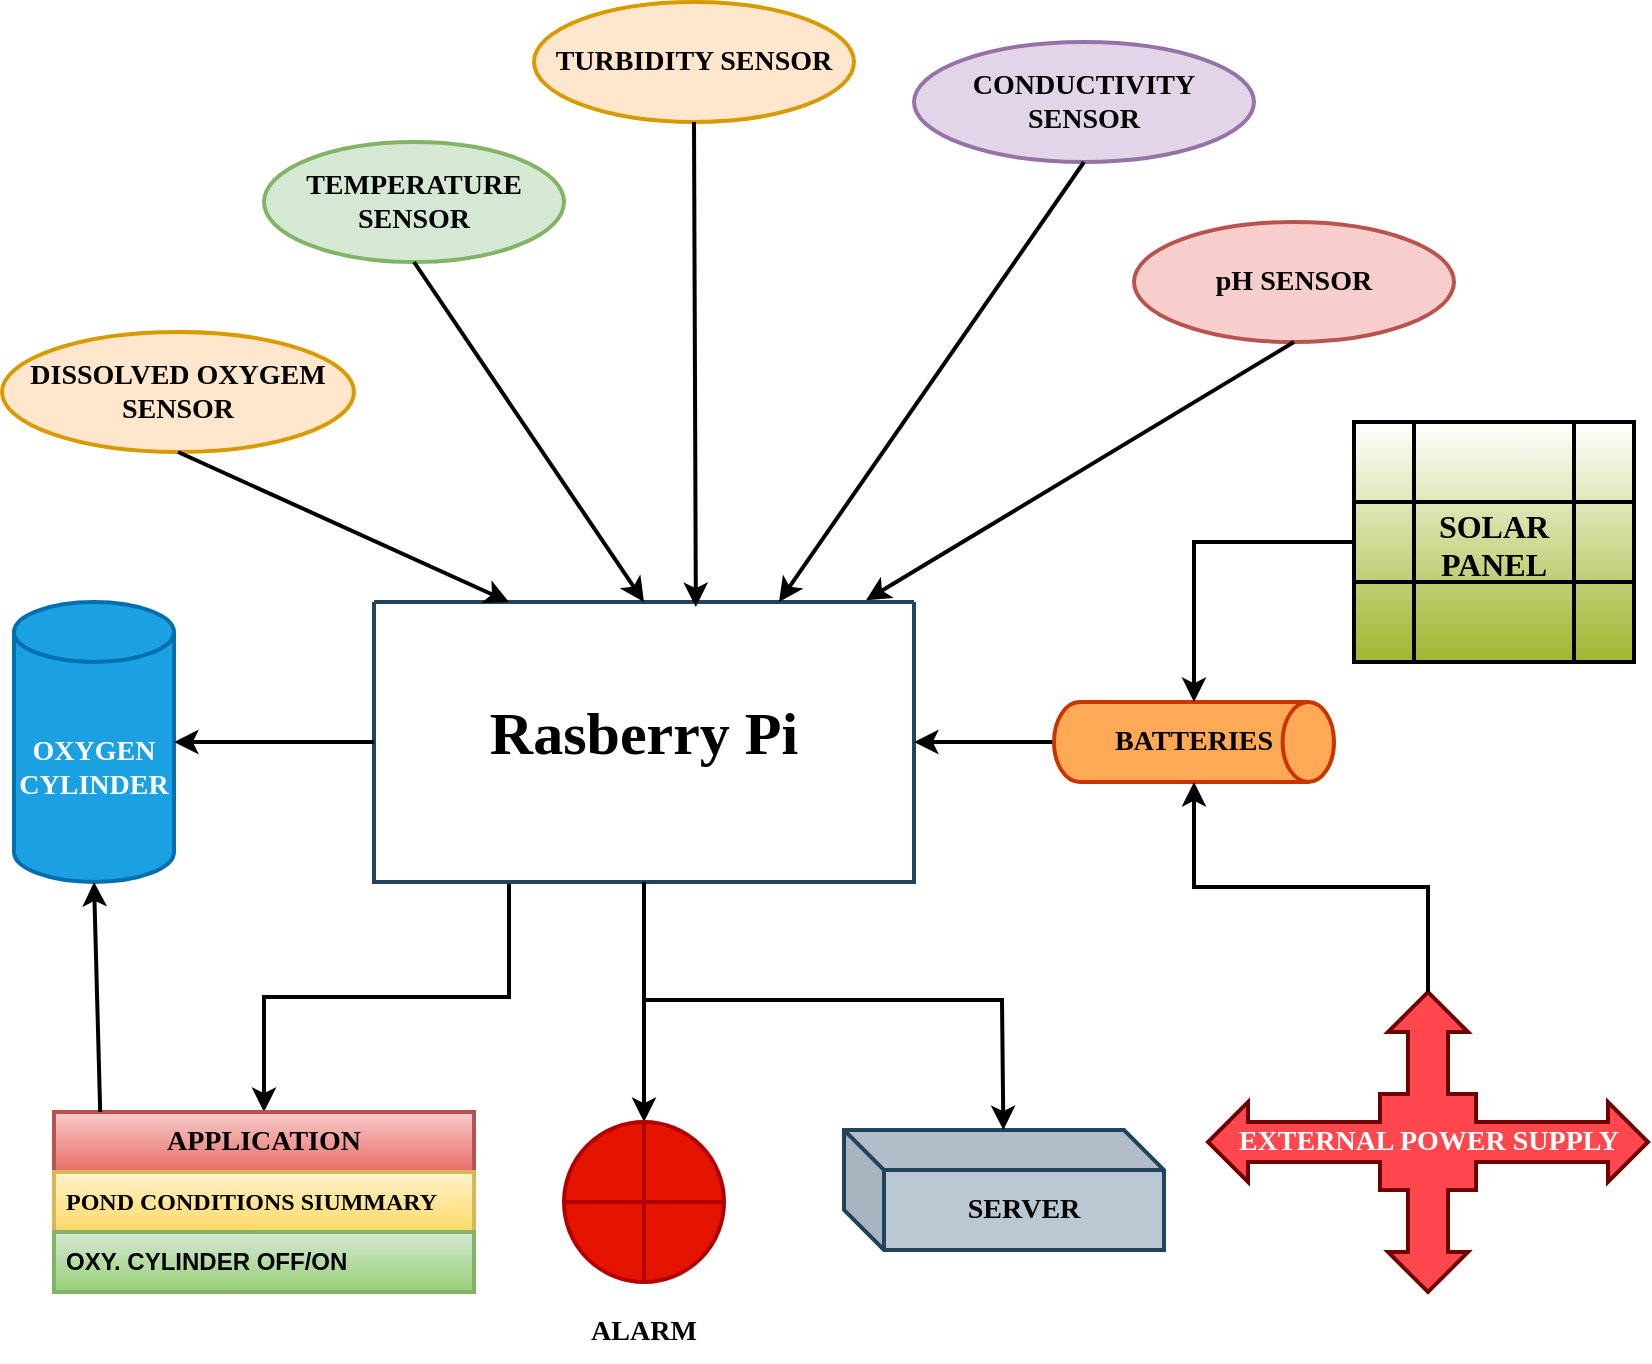 <mxfile version="24.2.5" type="github">
  <diagram name="Page-1" id="S0aJQYVcPxbasOS-IDLJ">
    <mxGraphModel dx="1000" dy="497" grid="0" gridSize="10" guides="1" tooltips="1" connect="1" arrows="1" fold="1" page="1" pageScale="1" pageWidth="850" pageHeight="1100" math="0" shadow="0">
      <root>
        <mxCell id="0" />
        <mxCell id="1" parent="0" />
        <mxCell id="ntfW1qbjTHWhpwdi0cqG-65" style="edgeStyle=orthogonalEdgeStyle;rounded=0;orthogonalLoop=1;jettySize=auto;html=1;strokeWidth=2;" parent="1" source="ntfW1qbjTHWhpwdi0cqG-1" target="ntfW1qbjTHWhpwdi0cqG-63" edge="1">
          <mxGeometry relative="1" as="geometry" />
        </mxCell>
        <mxCell id="ntfW1qbjTHWhpwdi0cqG-70" style="edgeStyle=orthogonalEdgeStyle;rounded=0;orthogonalLoop=1;jettySize=auto;html=1;exitX=0.25;exitY=1;exitDx=0;exitDy=0;strokeWidth=2;" parent="1" source="ntfW1qbjTHWhpwdi0cqG-1" target="ntfW1qbjTHWhpwdi0cqG-66" edge="1">
          <mxGeometry relative="1" as="geometry" />
        </mxCell>
        <mxCell id="ntfW1qbjTHWhpwdi0cqG-1" value="" style="swimlane;startSize=0;fillColor=#5599ce;strokeColor=#23445d;strokeWidth=2;" parent="1" vertex="1">
          <mxGeometry x="200" y="410" width="270" height="140" as="geometry" />
        </mxCell>
        <mxCell id="ntfW1qbjTHWhpwdi0cqG-36" value="&lt;font size=&quot;1&quot; face=&quot;Times New Roman&quot;&gt;&lt;b style=&quot;font-size: 30px;&quot;&gt;Rasberry Pi&lt;/b&gt;&lt;/font&gt;" style="text;html=1;align=center;verticalAlign=middle;whiteSpace=wrap;rounded=0;strokeWidth=2;" parent="ntfW1qbjTHWhpwdi0cqG-1" vertex="1">
          <mxGeometry x="35" y="50" width="200" height="30" as="geometry" />
        </mxCell>
        <mxCell id="ntfW1qbjTHWhpwdi0cqG-7" value="&lt;b&gt;&lt;font style=&quot;font-size: 14px;&quot; face=&quot;Times New Roman&quot;&gt;TEMPERATURE SENSOR&lt;/font&gt;&lt;/b&gt;" style="ellipse;whiteSpace=wrap;html=1;fillColor=#d5e8d4;strokeColor=#82b366;strokeWidth=2;" parent="1" vertex="1">
          <mxGeometry x="145" y="180" width="150" height="60" as="geometry" />
        </mxCell>
        <mxCell id="ntfW1qbjTHWhpwdi0cqG-8" value="&lt;b&gt;&lt;font style=&quot;font-size: 14px;&quot; face=&quot;Times New Roman&quot;&gt;TURBIDITY SENSOR&lt;/font&gt;&lt;/b&gt;" style="ellipse;whiteSpace=wrap;html=1;fillColor=#ffe6cc;strokeColor=#d79b00;strokeWidth=2;" parent="1" vertex="1">
          <mxGeometry x="280" y="110" width="160" height="60" as="geometry" />
        </mxCell>
        <mxCell id="ntfW1qbjTHWhpwdi0cqG-9" value="&lt;b&gt;&lt;font style=&quot;font-size: 14px;&quot; face=&quot;Times New Roman&quot;&gt;pH SENSOR&lt;/font&gt;&lt;/b&gt;" style="ellipse;whiteSpace=wrap;html=1;fillColor=#f8cecc;strokeColor=#b85450;strokeWidth=2;" parent="1" vertex="1">
          <mxGeometry x="580" y="220" width="160" height="60" as="geometry" />
        </mxCell>
        <mxCell id="ntfW1qbjTHWhpwdi0cqG-10" value="&lt;b&gt;&lt;font style=&quot;font-size: 14px;&quot; face=&quot;Times New Roman&quot;&gt;CONDUCTIVITY SENSOR&lt;/font&gt;&lt;/b&gt;" style="ellipse;whiteSpace=wrap;html=1;fillColor=#e1d5e7;strokeColor=#9673a6;strokeWidth=2;" parent="1" vertex="1">
          <mxGeometry x="470" y="130" width="170" height="60" as="geometry" />
        </mxCell>
        <mxCell id="ntfW1qbjTHWhpwdi0cqG-57" value="&lt;b&gt;&lt;font style=&quot;font-size: 14px;&quot; face=&quot;Times New Roman&quot;&gt;OXYGEN CYLINDER&lt;/font&gt;&lt;/b&gt;" style="shape=cylinder3;whiteSpace=wrap;html=1;boundedLbl=1;backgroundOutline=1;size=15;fillColor=#1ba1e2;fontColor=#ffffff;strokeColor=#006EAF;strokeWidth=2;" parent="1" vertex="1">
          <mxGeometry x="20" y="410" width="80" height="140" as="geometry" />
        </mxCell>
        <mxCell id="ntfW1qbjTHWhpwdi0cqG-58" style="edgeStyle=orthogonalEdgeStyle;rounded=0;orthogonalLoop=1;jettySize=auto;html=1;entryX=1;entryY=0.5;entryDx=0;entryDy=0;entryPerimeter=0;strokeWidth=2;" parent="1" source="ntfW1qbjTHWhpwdi0cqG-1" target="ntfW1qbjTHWhpwdi0cqG-57" edge="1">
          <mxGeometry relative="1" as="geometry" />
        </mxCell>
        <mxCell id="ntfW1qbjTHWhpwdi0cqG-59" value="&lt;b&gt;&lt;font face=&quot;Times New Roman&quot; style=&quot;font-size: 14px;&quot;&gt;SERVER&lt;/font&gt;&lt;/b&gt;" style="shape=cube;whiteSpace=wrap;html=1;boundedLbl=1;backgroundOutline=1;darkOpacity=0.05;darkOpacity2=0.1;fillColor=#bac8d3;strokeColor=#23445d;strokeWidth=2;" parent="1" vertex="1">
          <mxGeometry x="435" y="674" width="160" height="60" as="geometry" />
        </mxCell>
        <mxCell id="ntfW1qbjTHWhpwdi0cqG-63" value="" style="shape=orEllipse;perimeter=ellipsePerimeter;whiteSpace=wrap;html=1;backgroundOutline=1;fillColor=#e51400;strokeColor=#B20000;fontColor=#ffffff;strokeWidth=2;" parent="1" vertex="1">
          <mxGeometry x="295" y="670" width="80" height="80" as="geometry" />
        </mxCell>
        <mxCell id="ntfW1qbjTHWhpwdi0cqG-64" value="&lt;b&gt;&lt;font style=&quot;font-size: 14px;&quot; face=&quot;Times New Roman&quot;&gt;ALARM&lt;/font&gt;&lt;/b&gt;" style="text;html=1;align=center;verticalAlign=middle;whiteSpace=wrap;rounded=0;strokeWidth=2;" parent="1" vertex="1">
          <mxGeometry x="305" y="760" width="60" height="30" as="geometry" />
        </mxCell>
        <mxCell id="ntfW1qbjTHWhpwdi0cqG-66" value="&lt;b&gt;&lt;font style=&quot;font-size: 14px;&quot; face=&quot;Times New Roman&quot;&gt;APPLICATION&lt;/font&gt;&lt;/b&gt;" style="swimlane;fontStyle=0;childLayout=stackLayout;horizontal=1;startSize=30;horizontalStack=0;resizeParent=1;resizeParentMax=0;resizeLast=0;collapsible=1;marginBottom=0;whiteSpace=wrap;html=1;fillColor=#f8cecc;gradientColor=#ea6b66;strokeColor=#b85450;strokeWidth=2;" parent="1" vertex="1">
          <mxGeometry x="40" y="665" width="210" height="90" as="geometry" />
        </mxCell>
        <mxCell id="ntfW1qbjTHWhpwdi0cqG-67" value="&lt;b&gt;&lt;font style=&quot;font-size: 12px;&quot; face=&quot;Times New Roman&quot;&gt;POND CONDITIONS SIUMMARY&lt;/font&gt;&lt;/b&gt;" style="text;strokeColor=#d6b656;fillColor=#fff2cc;align=left;verticalAlign=middle;spacingLeft=4;spacingRight=4;overflow=hidden;points=[[0,0.5],[1,0.5]];portConstraint=eastwest;rotatable=0;whiteSpace=wrap;html=1;gradientColor=#ffd966;strokeWidth=2;" parent="ntfW1qbjTHWhpwdi0cqG-66" vertex="1">
          <mxGeometry y="30" width="210" height="30" as="geometry" />
        </mxCell>
        <mxCell id="ntfW1qbjTHWhpwdi0cqG-69" value="&lt;b&gt;OXY. CYLINDER OFF/ON&lt;/b&gt;" style="text;strokeColor=#82b366;fillColor=#d5e8d4;align=left;verticalAlign=middle;spacingLeft=4;spacingRight=4;overflow=hidden;points=[[0,0.5],[1,0.5]];portConstraint=eastwest;rotatable=0;whiteSpace=wrap;html=1;gradientColor=#97d077;strokeWidth=2;" parent="ntfW1qbjTHWhpwdi0cqG-66" vertex="1">
          <mxGeometry y="60" width="210" height="30" as="geometry" />
        </mxCell>
        <mxCell id="ntfW1qbjTHWhpwdi0cqG-87" style="edgeStyle=orthogonalEdgeStyle;rounded=0;orthogonalLoop=1;jettySize=auto;html=1;entryX=1;entryY=0.5;entryDx=0;entryDy=0;strokeWidth=2;" parent="1" source="ntfW1qbjTHWhpwdi0cqG-72" target="ntfW1qbjTHWhpwdi0cqG-1" edge="1">
          <mxGeometry relative="1" as="geometry" />
        </mxCell>
        <mxCell id="ntfW1qbjTHWhpwdi0cqG-72" value="&lt;b&gt;&lt;font style=&quot;font-size: 14px;&quot; face=&quot;Times New Roman&quot;&gt;BATTERIES&lt;/font&gt;&lt;/b&gt;" style="strokeWidth=2;html=1;shape=mxgraph.flowchart.direct_data;whiteSpace=wrap;fillColor=#FFA856;fontColor=#000000;strokeColor=#C73500;" parent="1" vertex="1">
          <mxGeometry x="540" y="460" width="140" height="40" as="geometry" />
        </mxCell>
        <mxCell id="ntfW1qbjTHWhpwdi0cqG-92" value="" style="edgeStyle=orthogonalEdgeStyle;rounded=0;orthogonalLoop=1;jettySize=auto;html=1;strokeWidth=2;" parent="1" source="ntfW1qbjTHWhpwdi0cqG-73" target="ntfW1qbjTHWhpwdi0cqG-72" edge="1">
          <mxGeometry relative="1" as="geometry" />
        </mxCell>
        <mxCell id="ntfW1qbjTHWhpwdi0cqG-73" value="" style="shape=table;startSize=0;container=1;collapsible=0;childLayout=tableLayout;fontSize=16;fillColor=default;gradientColor=#a0b62f;swimlaneFillColor=none;strokeWidth=2;" parent="1" vertex="1">
          <mxGeometry x="690" y="320" width="140" height="120" as="geometry" />
        </mxCell>
        <mxCell id="ntfW1qbjTHWhpwdi0cqG-74" value="" style="shape=tableRow;horizontal=0;startSize=0;swimlaneHead=0;swimlaneBody=0;strokeColor=inherit;top=0;left=0;bottom=0;right=0;collapsible=0;dropTarget=0;fillColor=none;points=[[0,0.5],[1,0.5]];portConstraint=eastwest;fontSize=16;strokeWidth=2;" parent="ntfW1qbjTHWhpwdi0cqG-73" vertex="1">
          <mxGeometry width="140" height="40" as="geometry" />
        </mxCell>
        <mxCell id="ntfW1qbjTHWhpwdi0cqG-75" value="" style="shape=partialRectangle;html=1;whiteSpace=wrap;connectable=0;strokeColor=inherit;overflow=hidden;fillColor=none;top=0;left=0;bottom=0;right=0;pointerEvents=1;fontSize=16;strokeWidth=2;" parent="ntfW1qbjTHWhpwdi0cqG-74" vertex="1">
          <mxGeometry width="30" height="40" as="geometry">
            <mxRectangle width="30" height="40" as="alternateBounds" />
          </mxGeometry>
        </mxCell>
        <mxCell id="ntfW1qbjTHWhpwdi0cqG-76" value="" style="shape=partialRectangle;html=1;whiteSpace=wrap;connectable=0;strokeColor=inherit;overflow=hidden;fillColor=none;top=0;left=0;bottom=0;right=0;pointerEvents=1;fontSize=16;strokeWidth=2;" parent="ntfW1qbjTHWhpwdi0cqG-74" vertex="1">
          <mxGeometry x="30" width="80" height="40" as="geometry">
            <mxRectangle width="80" height="40" as="alternateBounds" />
          </mxGeometry>
        </mxCell>
        <mxCell id="ntfW1qbjTHWhpwdi0cqG-77" value="" style="shape=partialRectangle;html=1;whiteSpace=wrap;connectable=0;strokeColor=inherit;overflow=hidden;fillColor=none;top=0;left=0;bottom=0;right=0;pointerEvents=1;fontSize=16;strokeWidth=2;" parent="ntfW1qbjTHWhpwdi0cqG-74" vertex="1">
          <mxGeometry x="110" width="30" height="40" as="geometry">
            <mxRectangle width="30" height="40" as="alternateBounds" />
          </mxGeometry>
        </mxCell>
        <mxCell id="ntfW1qbjTHWhpwdi0cqG-78" value="" style="shape=tableRow;horizontal=0;startSize=0;swimlaneHead=0;swimlaneBody=0;strokeColor=inherit;top=0;left=0;bottom=0;right=0;collapsible=0;dropTarget=0;fillColor=none;points=[[0,0.5],[1,0.5]];portConstraint=eastwest;fontSize=16;strokeWidth=2;" parent="ntfW1qbjTHWhpwdi0cqG-73" vertex="1">
          <mxGeometry y="40" width="140" height="40" as="geometry" />
        </mxCell>
        <mxCell id="ntfW1qbjTHWhpwdi0cqG-79" value="" style="shape=partialRectangle;html=1;whiteSpace=wrap;connectable=0;strokeColor=inherit;overflow=hidden;fillColor=none;top=0;left=0;bottom=0;right=0;pointerEvents=1;fontSize=16;strokeWidth=2;" parent="ntfW1qbjTHWhpwdi0cqG-78" vertex="1">
          <mxGeometry width="30" height="40" as="geometry">
            <mxRectangle width="30" height="40" as="alternateBounds" />
          </mxGeometry>
        </mxCell>
        <mxCell id="ntfW1qbjTHWhpwdi0cqG-80" value="&lt;b&gt;&lt;font style=&quot;font-size: 16px;&quot; face=&quot;Times New Roman&quot;&gt;SOLAR PANEL&lt;/font&gt;&lt;/b&gt;" style="shape=partialRectangle;html=1;whiteSpace=wrap;connectable=0;strokeColor=inherit;overflow=hidden;fillColor=none;top=0;left=0;bottom=0;right=0;pointerEvents=1;fontSize=16;strokeWidth=2;" parent="ntfW1qbjTHWhpwdi0cqG-78" vertex="1">
          <mxGeometry x="30" width="80" height="40" as="geometry">
            <mxRectangle width="80" height="40" as="alternateBounds" />
          </mxGeometry>
        </mxCell>
        <mxCell id="ntfW1qbjTHWhpwdi0cqG-81" value="" style="shape=partialRectangle;html=1;whiteSpace=wrap;connectable=0;strokeColor=inherit;overflow=hidden;fillColor=none;top=0;left=0;bottom=0;right=0;pointerEvents=1;fontSize=16;strokeWidth=2;" parent="ntfW1qbjTHWhpwdi0cqG-78" vertex="1">
          <mxGeometry x="110" width="30" height="40" as="geometry">
            <mxRectangle width="30" height="40" as="alternateBounds" />
          </mxGeometry>
        </mxCell>
        <mxCell id="ntfW1qbjTHWhpwdi0cqG-82" value="" style="shape=tableRow;horizontal=0;startSize=0;swimlaneHead=0;swimlaneBody=0;strokeColor=inherit;top=0;left=0;bottom=0;right=0;collapsible=0;dropTarget=0;fillColor=none;points=[[0,0.5],[1,0.5]];portConstraint=eastwest;fontSize=16;strokeWidth=2;" parent="ntfW1qbjTHWhpwdi0cqG-73" vertex="1">
          <mxGeometry y="80" width="140" height="40" as="geometry" />
        </mxCell>
        <mxCell id="ntfW1qbjTHWhpwdi0cqG-83" value="" style="shape=partialRectangle;html=1;whiteSpace=wrap;connectable=0;strokeColor=inherit;overflow=hidden;fillColor=none;top=0;left=0;bottom=0;right=0;pointerEvents=1;fontSize=16;strokeWidth=2;" parent="ntfW1qbjTHWhpwdi0cqG-82" vertex="1">
          <mxGeometry width="30" height="40" as="geometry">
            <mxRectangle width="30" height="40" as="alternateBounds" />
          </mxGeometry>
        </mxCell>
        <mxCell id="ntfW1qbjTHWhpwdi0cqG-84" value="" style="shape=partialRectangle;html=1;whiteSpace=wrap;connectable=0;strokeColor=inherit;overflow=hidden;fillColor=none;top=0;left=0;bottom=0;right=0;pointerEvents=1;fontSize=16;strokeWidth=2;" parent="ntfW1qbjTHWhpwdi0cqG-82" vertex="1">
          <mxGeometry x="30" width="80" height="40" as="geometry">
            <mxRectangle width="80" height="40" as="alternateBounds" />
          </mxGeometry>
        </mxCell>
        <mxCell id="ntfW1qbjTHWhpwdi0cqG-85" value="" style="shape=partialRectangle;html=1;whiteSpace=wrap;connectable=0;strokeColor=inherit;overflow=hidden;fillColor=none;top=0;left=0;bottom=0;right=0;pointerEvents=1;fontSize=16;strokeWidth=2;" parent="ntfW1qbjTHWhpwdi0cqG-82" vertex="1">
          <mxGeometry x="110" width="30" height="40" as="geometry">
            <mxRectangle width="30" height="40" as="alternateBounds" />
          </mxGeometry>
        </mxCell>
        <mxCell id="ntfW1qbjTHWhpwdi0cqG-88" value="&lt;b&gt;&lt;font style=&quot;font-size: 14px;&quot; face=&quot;Times New Roman&quot;&gt;EXTERNAL POWER SUPPLY&lt;/font&gt;&lt;/b&gt;" style="html=1;shadow=0;dashed=0;align=center;verticalAlign=middle;shape=mxgraph.arrows2.calloutQuadArrow;dy=10;dx=20;notch=24;arrowHead=10;fillColor=#FF474D;fontColor=#ffffff;strokeColor=#6F0000;strokeWidth=2;" parent="1" vertex="1">
          <mxGeometry x="617" y="605" width="220" height="150" as="geometry" />
        </mxCell>
        <mxCell id="ntfW1qbjTHWhpwdi0cqG-89" style="edgeStyle=orthogonalEdgeStyle;rounded=0;orthogonalLoop=1;jettySize=auto;html=1;entryX=0.5;entryY=1;entryDx=0;entryDy=0;entryPerimeter=0;strokeWidth=2;" parent="1" source="ntfW1qbjTHWhpwdi0cqG-88" target="ntfW1qbjTHWhpwdi0cqG-72" edge="1">
          <mxGeometry relative="1" as="geometry" />
        </mxCell>
        <mxCell id="knFjcRGyGVWMB6tc085J-2" value="&lt;b&gt;&lt;font style=&quot;font-size: 14px;&quot; face=&quot;Times New Roman&quot;&gt;DISSOLVED OXYGEM SENSOR&lt;/font&gt;&lt;/b&gt;" style="ellipse;whiteSpace=wrap;html=1;fillColor=#ffe6cc;strokeColor=#d79b00;strokeWidth=2;" parent="1" vertex="1">
          <mxGeometry x="14" y="275" width="176" height="60" as="geometry" />
        </mxCell>
        <mxCell id="knFjcRGyGVWMB6tc085J-3" value="" style="endArrow=classic;html=1;rounded=0;hachureGap=4;fontFamily=Architects Daughter;fontSource=https%3A%2F%2Ffonts.googleapis.com%2Fcss%3Ffamily%3DArchitects%2BDaughter;exitX=0.5;exitY=1;exitDx=0;exitDy=0;entryX=0.25;entryY=0;entryDx=0;entryDy=0;strokeWidth=2;" parent="1" source="knFjcRGyGVWMB6tc085J-2" target="ntfW1qbjTHWhpwdi0cqG-1" edge="1">
          <mxGeometry width="50" height="50" relative="1" as="geometry">
            <mxPoint x="420" y="340" as="sourcePoint" />
            <mxPoint x="470" y="290" as="targetPoint" />
          </mxGeometry>
        </mxCell>
        <mxCell id="knFjcRGyGVWMB6tc085J-4" value="" style="endArrow=classic;html=1;rounded=0;hachureGap=4;fontFamily=Architects Daughter;fontSource=https%3A%2F%2Ffonts.googleapis.com%2Fcss%3Ffamily%3DArchitects%2BDaughter;exitX=0.5;exitY=1;exitDx=0;exitDy=0;entryX=0.5;entryY=0;entryDx=0;entryDy=0;strokeWidth=2;" parent="1" source="ntfW1qbjTHWhpwdi0cqG-7" target="ntfW1qbjTHWhpwdi0cqG-1" edge="1">
          <mxGeometry width="50" height="50" relative="1" as="geometry">
            <mxPoint x="248" y="291" as="sourcePoint" />
            <mxPoint x="358" y="390" as="targetPoint" />
          </mxGeometry>
        </mxCell>
        <mxCell id="knFjcRGyGVWMB6tc085J-5" value="" style="endArrow=classic;html=1;rounded=0;hachureGap=4;fontFamily=Architects Daughter;fontSource=https%3A%2F%2Ffonts.googleapis.com%2Fcss%3Ffamily%3DArchitects%2BDaughter;exitX=0.5;exitY=1;exitDx=0;exitDy=0;entryX=0.596;entryY=0.018;entryDx=0;entryDy=0;entryPerimeter=0;strokeWidth=2;" parent="1" source="ntfW1qbjTHWhpwdi0cqG-8" target="ntfW1qbjTHWhpwdi0cqG-1" edge="1">
          <mxGeometry width="50" height="50" relative="1" as="geometry">
            <mxPoint x="420" y="340" as="sourcePoint" />
            <mxPoint x="470" y="290" as="targetPoint" />
          </mxGeometry>
        </mxCell>
        <mxCell id="knFjcRGyGVWMB6tc085J-6" value="" style="endArrow=classic;html=1;rounded=0;hachureGap=4;fontFamily=Architects Daughter;fontSource=https%3A%2F%2Ffonts.googleapis.com%2Fcss%3Ffamily%3DArchitects%2BDaughter;exitX=0.5;exitY=1;exitDx=0;exitDy=0;entryX=0.75;entryY=0;entryDx=0;entryDy=0;strokeWidth=2;" parent="1" source="ntfW1qbjTHWhpwdi0cqG-10" target="ntfW1qbjTHWhpwdi0cqG-1" edge="1">
          <mxGeometry width="50" height="50" relative="1" as="geometry">
            <mxPoint x="420" y="340" as="sourcePoint" />
            <mxPoint x="470" y="290" as="targetPoint" />
          </mxGeometry>
        </mxCell>
        <mxCell id="knFjcRGyGVWMB6tc085J-7" value="" style="endArrow=classic;html=1;rounded=0;hachureGap=4;fontFamily=Architects Daughter;fontSource=https%3A%2F%2Ffonts.googleapis.com%2Fcss%3Ffamily%3DArchitects%2BDaughter;exitX=0.5;exitY=1;exitDx=0;exitDy=0;entryX=0.911;entryY=-0.006;entryDx=0;entryDy=0;entryPerimeter=0;strokeWidth=2;" parent="1" source="ntfW1qbjTHWhpwdi0cqG-9" target="ntfW1qbjTHWhpwdi0cqG-1" edge="1">
          <mxGeometry width="50" height="50" relative="1" as="geometry">
            <mxPoint x="420" y="340" as="sourcePoint" />
            <mxPoint x="470" y="290" as="targetPoint" />
          </mxGeometry>
        </mxCell>
        <mxCell id="knFjcRGyGVWMB6tc085J-9" value="" style="endArrow=classic;html=1;rounded=0;hachureGap=4;fontFamily=Architects Daughter;fontSource=https%3A%2F%2Ffonts.googleapis.com%2Fcss%3Ffamily%3DArchitects%2BDaughter;entryX=0.5;entryY=1;entryDx=0;entryDy=0;entryPerimeter=0;strokeWidth=2;exitX=0.11;exitY=0;exitDx=0;exitDy=0;exitPerimeter=0;" parent="1" source="ntfW1qbjTHWhpwdi0cqG-66" target="ntfW1qbjTHWhpwdi0cqG-57" edge="1">
          <mxGeometry width="50" height="50" relative="1" as="geometry">
            <mxPoint x="60" y="660" as="sourcePoint" />
            <mxPoint x="470" y="620" as="targetPoint" />
          </mxGeometry>
        </mxCell>
        <mxCell id="knFjcRGyGVWMB6tc085J-10" value="" style="endArrow=classic;html=1;rounded=0;hachureGap=4;fontFamily=Architects Daughter;fontSource=https%3A%2F%2Ffonts.googleapis.com%2Fcss%3Ffamily%3DArchitects%2BDaughter;exitX=0.5;exitY=1;exitDx=0;exitDy=0;strokeWidth=2;" parent="1" source="ntfW1qbjTHWhpwdi0cqG-1" target="ntfW1qbjTHWhpwdi0cqG-59" edge="1">
          <mxGeometry width="50" height="50" relative="1" as="geometry">
            <mxPoint x="520" y="480" as="sourcePoint" />
            <mxPoint x="570" y="430" as="targetPoint" />
            <Array as="points">
              <mxPoint x="335" y="609" />
              <mxPoint x="514" y="609" />
            </Array>
          </mxGeometry>
        </mxCell>
      </root>
    </mxGraphModel>
  </diagram>
</mxfile>
